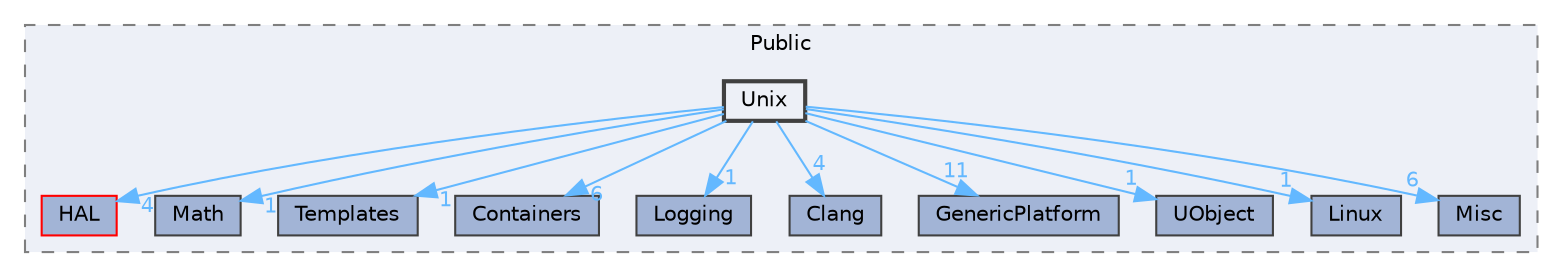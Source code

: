 digraph "Unix"
{
 // INTERACTIVE_SVG=YES
 // LATEX_PDF_SIZE
  bgcolor="transparent";
  edge [fontname=Helvetica,fontsize=10,labelfontname=Helvetica,labelfontsize=10];
  node [fontname=Helvetica,fontsize=10,shape=box,height=0.2,width=0.4];
  compound=true
  subgraph clusterdir_ba49309ee78fabe0452662bc1a7ef37d {
    graph [ bgcolor="#edf0f7", pencolor="grey50", label="Public", fontname=Helvetica,fontsize=10 style="filled,dashed", URL="dir_ba49309ee78fabe0452662bc1a7ef37d.html",tooltip=""]
  dir_06b681a867cd45e91f64ca04156625cf [label="HAL", fillcolor="#a2b4d6", color="red", style="filled", URL="dir_06b681a867cd45e91f64ca04156625cf.html",tooltip=""];
  dir_d9c32345848c1de2353c1248bbdefaac [label="Math", fillcolor="#a2b4d6", color="grey25", style="filled", URL="dir_d9c32345848c1de2353c1248bbdefaac.html",tooltip=""];
  dir_d923b29e5793e4ca6ecf89bd6d2fe94d [label="Templates", fillcolor="#a2b4d6", color="grey25", style="filled", URL="dir_d923b29e5793e4ca6ecf89bd6d2fe94d.html",tooltip=""];
  dir_d6d4edf6ba84739b62e6fae684879a69 [label="Containers", fillcolor="#a2b4d6", color="grey25", style="filled", URL="dir_d6d4edf6ba84739b62e6fae684879a69.html",tooltip=""];
  dir_cdbe86fff28349c50d558c00879cc362 [label="Logging", fillcolor="#a2b4d6", color="grey25", style="filled", URL="dir_cdbe86fff28349c50d558c00879cc362.html",tooltip=""];
  dir_078daea5ffa65da1641e1882ed4f00b6 [label="Clang", fillcolor="#a2b4d6", color="grey25", style="filled", URL="dir_078daea5ffa65da1641e1882ed4f00b6.html",tooltip=""];
  dir_1c568e3b9220952114991a6a4d431654 [label="GenericPlatform", fillcolor="#a2b4d6", color="grey25", style="filled", URL="dir_1c568e3b9220952114991a6a4d431654.html",tooltip=""];
  dir_2d932d80d33aabcfd2bb1405923ee501 [label="UObject", fillcolor="#a2b4d6", color="grey25", style="filled", URL="dir_2d932d80d33aabcfd2bb1405923ee501.html",tooltip=""];
  dir_5424d1f11d15c3af1d6f79d70e849840 [label="Linux", fillcolor="#a2b4d6", color="grey25", style="filled", URL="dir_5424d1f11d15c3af1d6f79d70e849840.html",tooltip=""];
  dir_8d7b93d547498163f6da7ff79a1b5a4d [label="Misc", fillcolor="#a2b4d6", color="grey25", style="filled", URL="dir_8d7b93d547498163f6da7ff79a1b5a4d.html",tooltip=""];
  dir_548e15aa0ff2ef509860b4baa1638dcf [label="Unix", fillcolor="#edf0f7", color="grey25", style="filled,bold", URL="dir_548e15aa0ff2ef509860b4baa1638dcf.html",tooltip=""];
  }
  dir_548e15aa0ff2ef509860b4baa1638dcf->dir_06b681a867cd45e91f64ca04156625cf [headlabel="4", labeldistance=1.5 headhref="dir_001225_000461.html" href="dir_001225_000461.html" color="steelblue1" fontcolor="steelblue1"];
  dir_548e15aa0ff2ef509860b4baa1638dcf->dir_078daea5ffa65da1641e1882ed4f00b6 [headlabel="4", labeldistance=1.5 headhref="dir_001225_000174.html" href="dir_001225_000174.html" color="steelblue1" fontcolor="steelblue1"];
  dir_548e15aa0ff2ef509860b4baa1638dcf->dir_1c568e3b9220952114991a6a4d431654 [headlabel="11", labeldistance=1.5 headhref="dir_001225_000432.html" href="dir_001225_000432.html" color="steelblue1" fontcolor="steelblue1"];
  dir_548e15aa0ff2ef509860b4baa1638dcf->dir_2d932d80d33aabcfd2bb1405923ee501 [headlabel="1", labeldistance=1.5 headhref="dir_001225_001227.html" href="dir_001225_001227.html" color="steelblue1" fontcolor="steelblue1"];
  dir_548e15aa0ff2ef509860b4baa1638dcf->dir_5424d1f11d15c3af1d6f79d70e849840 [headlabel="1", labeldistance=1.5 headhref="dir_001225_000570.html" href="dir_001225_000570.html" color="steelblue1" fontcolor="steelblue1"];
  dir_548e15aa0ff2ef509860b4baa1638dcf->dir_8d7b93d547498163f6da7ff79a1b5a4d [headlabel="6", labeldistance=1.5 headhref="dir_001225_000649.html" href="dir_001225_000649.html" color="steelblue1" fontcolor="steelblue1"];
  dir_548e15aa0ff2ef509860b4baa1638dcf->dir_cdbe86fff28349c50d558c00879cc362 [headlabel="1", labeldistance=1.5 headhref="dir_001225_000592.html" href="dir_001225_000592.html" color="steelblue1" fontcolor="steelblue1"];
  dir_548e15aa0ff2ef509860b4baa1638dcf->dir_d6d4edf6ba84739b62e6fae684879a69 [headlabel="6", labeldistance=1.5 headhref="dir_001225_000253.html" href="dir_001225_000253.html" color="steelblue1" fontcolor="steelblue1"];
  dir_548e15aa0ff2ef509860b4baa1638dcf->dir_d923b29e5793e4ca6ecf89bd6d2fe94d [headlabel="1", labeldistance=1.5 headhref="dir_001225_001176.html" href="dir_001225_001176.html" color="steelblue1" fontcolor="steelblue1"];
  dir_548e15aa0ff2ef509860b4baa1638dcf->dir_d9c32345848c1de2353c1248bbdefaac [headlabel="1", labeldistance=1.5 headhref="dir_001225_000608.html" href="dir_001225_000608.html" color="steelblue1" fontcolor="steelblue1"];
}
